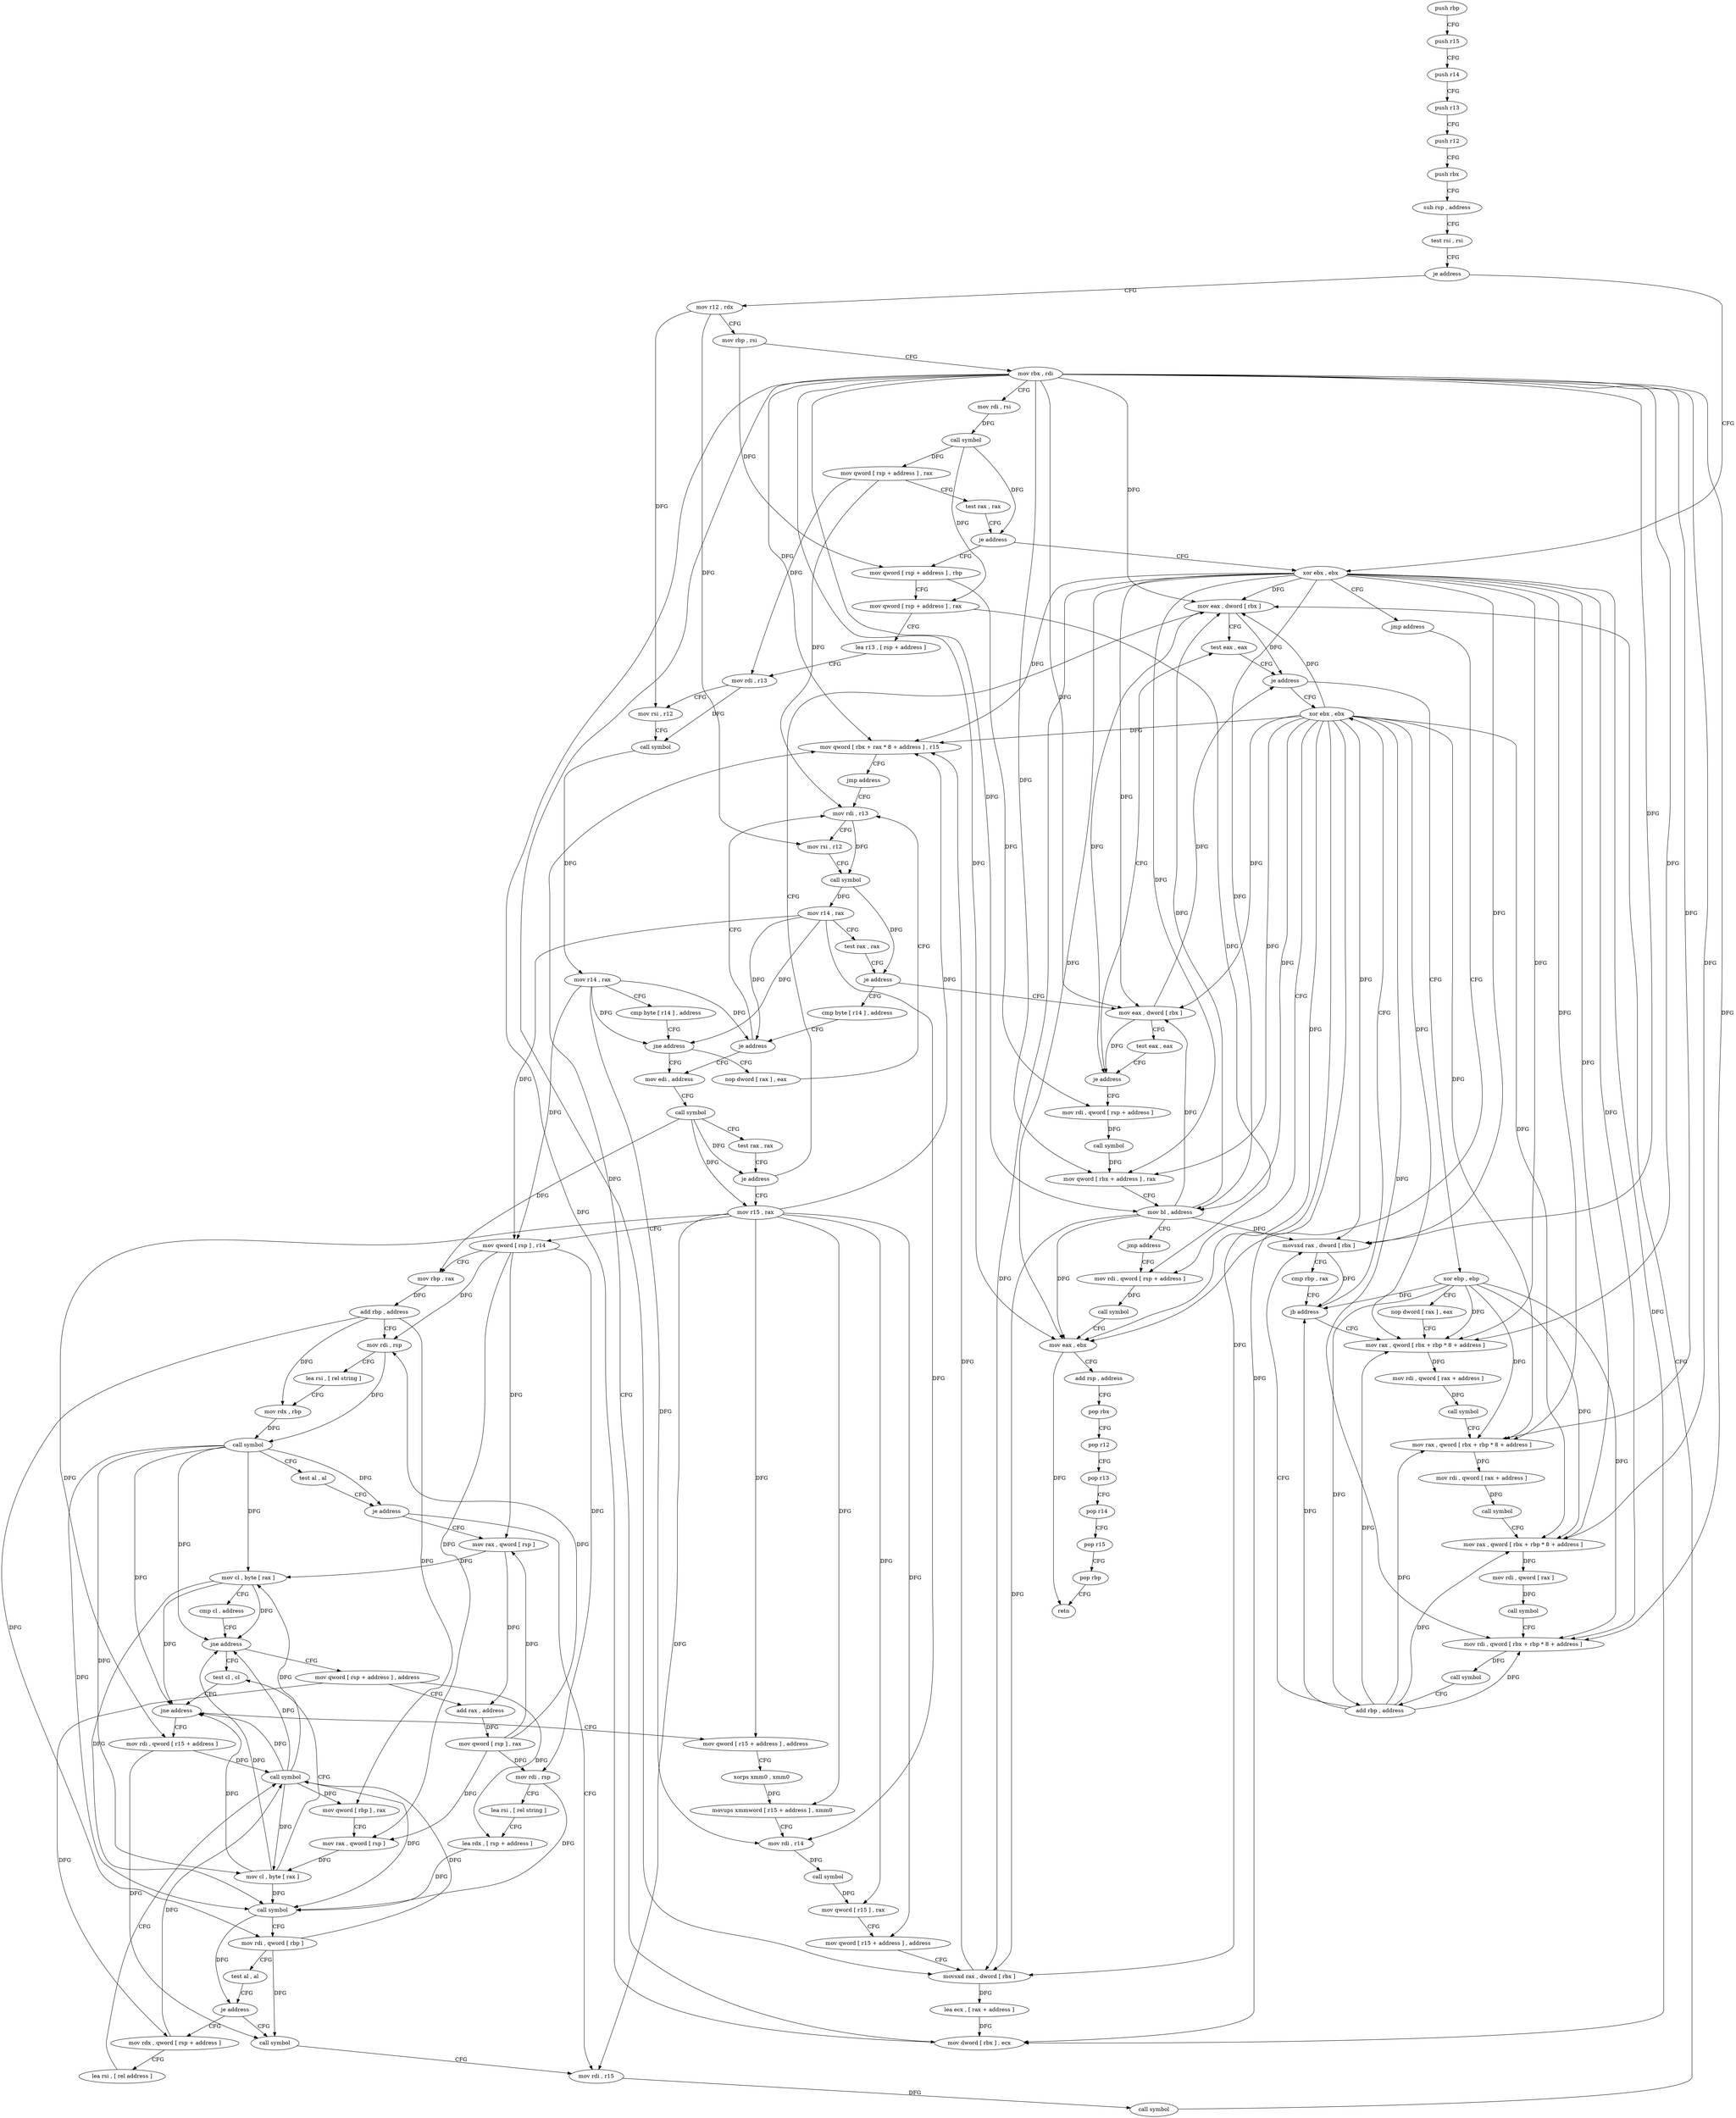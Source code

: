 digraph "func" {
"141936" [label = "push rbp" ]
"141937" [label = "push r15" ]
"141939" [label = "push r14" ]
"141941" [label = "push r13" ]
"141943" [label = "push r12" ]
"141945" [label = "push rbx" ]
"141946" [label = "sub rsp , address" ]
"141950" [label = "test rsi , rsi" ]
"141953" [label = "je address" ]
"142260" [label = "xor ebx , ebx" ]
"141959" [label = "mov r12 , rdx" ]
"142262" [label = "jmp address" ]
"142395" [label = "mov eax , ebx" ]
"141962" [label = "mov rbp , rsi" ]
"141965" [label = "mov rbx , rdi" ]
"141968" [label = "mov rdi , rsi" ]
"141971" [label = "call symbol" ]
"141976" [label = "mov qword [ rsp + address ] , rax" ]
"141981" [label = "test rax , rax" ]
"141984" [label = "je address" ]
"141990" [label = "mov qword [ rsp + address ] , rbp" ]
"142397" [label = "add rsp , address" ]
"142401" [label = "pop rbx" ]
"142402" [label = "pop r12" ]
"142404" [label = "pop r13" ]
"142406" [label = "pop r14" ]
"142408" [label = "pop r15" ]
"142410" [label = "pop rbp" ]
"142411" [label = "retn" ]
"141995" [label = "mov qword [ rsp + address ] , rax" ]
"142000" [label = "lea r13 , [ rsp + address ]" ]
"142005" [label = "mov rdi , r13" ]
"142008" [label = "mov rsi , r12" ]
"142011" [label = "call symbol" ]
"142016" [label = "mov r14 , rax" ]
"142019" [label = "cmp byte [ r14 ] , address" ]
"142023" [label = "jne address" ]
"142061" [label = "mov edi , address" ]
"142025" [label = "nop dword [ rax ] , eax" ]
"142066" [label = "call symbol" ]
"142071" [label = "test rax , rax" ]
"142074" [label = "je address" ]
"142308" [label = "mov eax , dword [ rbx ]" ]
"142080" [label = "mov r15 , rax" ]
"142032" [label = "mov rdi , r13" ]
"142310" [label = "test eax , eax" ]
"142083" [label = "mov qword [ rsp ] , r14" ]
"142087" [label = "mov rbp , rax" ]
"142090" [label = "add rbp , address" ]
"142094" [label = "mov rdi , rsp" ]
"142097" [label = "lea rsi , [ rel string ]" ]
"142104" [label = "mov rdx , rbp" ]
"142107" [label = "call symbol" ]
"142112" [label = "test al , al" ]
"142114" [label = "je address" ]
"142300" [label = "mov rdi , r15" ]
"142120" [label = "mov rax , qword [ rsp ]" ]
"142267" [label = "mov eax , dword [ rbx ]" ]
"142269" [label = "test eax , eax" ]
"142271" [label = "je address" ]
"142273" [label = "mov rdi , qword [ rsp + address ]" ]
"142055" [label = "cmp byte [ r14 ] , address" ]
"142059" [label = "je address" ]
"142383" [label = "xor ebx , ebx" ]
"142385" [label = "mov rdi , qword [ rsp + address ]" ]
"142314" [label = "xor ebp , ebp" ]
"142316" [label = "nop dword [ rax ] , eax" ]
"142320" [label = "mov rax , qword [ rbx + rbp * 8 + address ]" ]
"142303" [label = "call symbol" ]
"142124" [label = "mov cl , byte [ rax ]" ]
"142126" [label = "cmp cl , address" ]
"142129" [label = "jne address" ]
"142203" [label = "test cl , cl" ]
"142131" [label = "mov qword [ rsp + address ] , address" ]
"142312" [label = "je address" ]
"142278" [label = "call symbol" ]
"142283" [label = "mov qword [ rbx + address ] , rax" ]
"142287" [label = "mov bl , address" ]
"142289" [label = "jmp address" ]
"142035" [label = "mov rsi , r12" ]
"142038" [label = "call symbol" ]
"142043" [label = "mov r14 , rax" ]
"142046" [label = "test rax , rax" ]
"142049" [label = "je address" ]
"142325" [label = "mov rdi , qword [ rax + address ]" ]
"142329" [label = "call symbol" ]
"142334" [label = "mov rax , qword [ rbx + rbp * 8 + address ]" ]
"142339" [label = "mov rdi , qword [ rax + address ]" ]
"142343" [label = "call symbol" ]
"142348" [label = "mov rax , qword [ rbx + rbp * 8 + address ]" ]
"142353" [label = "mov rdi , qword [ rax ]" ]
"142356" [label = "call symbol" ]
"142361" [label = "mov rdi , qword [ rbx + rbp * 8 + address ]" ]
"142366" [label = "call symbol" ]
"142371" [label = "add rbp , address" ]
"142375" [label = "movsxd rax , dword [ rbx ]" ]
"142378" [label = "cmp rbp , rax" ]
"142381" [label = "jb address" ]
"142205" [label = "jne address" ]
"142291" [label = "mov rdi , qword [ r15 + address ]" ]
"142207" [label = "mov qword [ r15 + address ] , address" ]
"142140" [label = "add rax , address" ]
"142144" [label = "mov qword [ rsp ] , rax" ]
"142148" [label = "mov rdi , rsp" ]
"142151" [label = "lea rsi , [ rel string ]" ]
"142158" [label = "lea rdx , [ rsp + address ]" ]
"142163" [label = "call symbol" ]
"142168" [label = "mov rdi , qword [ rbp ]" ]
"142172" [label = "test al , al" ]
"142174" [label = "je address" ]
"142295" [label = "call symbol" ]
"142176" [label = "mov rdx , qword [ rsp + address ]" ]
"142390" [label = "call symbol" ]
"142215" [label = "xorps xmm0 , xmm0" ]
"142218" [label = "movups xmmword [ r15 + address ] , xmm0" ]
"142223" [label = "mov rdi , r14" ]
"142226" [label = "call symbol" ]
"142231" [label = "mov qword [ r15 ] , rax" ]
"142234" [label = "mov qword [ r15 + address ] , address" ]
"142242" [label = "movsxd rax , dword [ rbx ]" ]
"142245" [label = "lea ecx , [ rax + address ]" ]
"142248" [label = "mov dword [ rbx ] , ecx" ]
"142250" [label = "mov qword [ rbx + rax * 8 + address ] , r15" ]
"142255" [label = "jmp address" ]
"142181" [label = "lea rsi , [ rel address ]" ]
"142188" [label = "call symbol" ]
"142193" [label = "mov qword [ rbp ] , rax" ]
"142197" [label = "mov rax , qword [ rsp ]" ]
"142201" [label = "mov cl , byte [ rax ]" ]
"141936" -> "141937" [ label = "CFG" ]
"141937" -> "141939" [ label = "CFG" ]
"141939" -> "141941" [ label = "CFG" ]
"141941" -> "141943" [ label = "CFG" ]
"141943" -> "141945" [ label = "CFG" ]
"141945" -> "141946" [ label = "CFG" ]
"141946" -> "141950" [ label = "CFG" ]
"141950" -> "141953" [ label = "CFG" ]
"141953" -> "142260" [ label = "CFG" ]
"141953" -> "141959" [ label = "CFG" ]
"142260" -> "142262" [ label = "CFG" ]
"142260" -> "142395" [ label = "DFG" ]
"142260" -> "142308" [ label = "DFG" ]
"142260" -> "142267" [ label = "DFG" ]
"142260" -> "142283" [ label = "DFG" ]
"142260" -> "142287" [ label = "DFG" ]
"142260" -> "142320" [ label = "DFG" ]
"142260" -> "142334" [ label = "DFG" ]
"142260" -> "142348" [ label = "DFG" ]
"142260" -> "142361" [ label = "DFG" ]
"142260" -> "142375" [ label = "DFG" ]
"142260" -> "142242" [ label = "DFG" ]
"142260" -> "142248" [ label = "DFG" ]
"142260" -> "142250" [ label = "DFG" ]
"141959" -> "141962" [ label = "CFG" ]
"141959" -> "142008" [ label = "DFG" ]
"141959" -> "142035" [ label = "DFG" ]
"142262" -> "142395" [ label = "CFG" ]
"142395" -> "142397" [ label = "CFG" ]
"142395" -> "142411" [ label = "DFG" ]
"141962" -> "141965" [ label = "CFG" ]
"141962" -> "141990" [ label = "DFG" ]
"141965" -> "141968" [ label = "CFG" ]
"141965" -> "142395" [ label = "DFG" ]
"141965" -> "142308" [ label = "DFG" ]
"141965" -> "142267" [ label = "DFG" ]
"141965" -> "142283" [ label = "DFG" ]
"141965" -> "142287" [ label = "DFG" ]
"141965" -> "142320" [ label = "DFG" ]
"141965" -> "142334" [ label = "DFG" ]
"141965" -> "142348" [ label = "DFG" ]
"141965" -> "142361" [ label = "DFG" ]
"141965" -> "142375" [ label = "DFG" ]
"141965" -> "142242" [ label = "DFG" ]
"141965" -> "142248" [ label = "DFG" ]
"141965" -> "142250" [ label = "DFG" ]
"141968" -> "141971" [ label = "DFG" ]
"141971" -> "141976" [ label = "DFG" ]
"141971" -> "141984" [ label = "DFG" ]
"141971" -> "141995" [ label = "DFG" ]
"141976" -> "141981" [ label = "CFG" ]
"141976" -> "142005" [ label = "DFG" ]
"141976" -> "142032" [ label = "DFG" ]
"141981" -> "141984" [ label = "CFG" ]
"141984" -> "142260" [ label = "CFG" ]
"141984" -> "141990" [ label = "CFG" ]
"141990" -> "141995" [ label = "CFG" ]
"141990" -> "142273" [ label = "DFG" ]
"142397" -> "142401" [ label = "CFG" ]
"142401" -> "142402" [ label = "CFG" ]
"142402" -> "142404" [ label = "CFG" ]
"142404" -> "142406" [ label = "CFG" ]
"142406" -> "142408" [ label = "CFG" ]
"142408" -> "142410" [ label = "CFG" ]
"142410" -> "142411" [ label = "CFG" ]
"141995" -> "142000" [ label = "CFG" ]
"141995" -> "142385" [ label = "DFG" ]
"142000" -> "142005" [ label = "CFG" ]
"142005" -> "142008" [ label = "CFG" ]
"142005" -> "142011" [ label = "DFG" ]
"142008" -> "142011" [ label = "CFG" ]
"142011" -> "142016" [ label = "DFG" ]
"142016" -> "142019" [ label = "CFG" ]
"142016" -> "142023" [ label = "DFG" ]
"142016" -> "142083" [ label = "DFG" ]
"142016" -> "142059" [ label = "DFG" ]
"142016" -> "142223" [ label = "DFG" ]
"142019" -> "142023" [ label = "CFG" ]
"142023" -> "142061" [ label = "CFG" ]
"142023" -> "142025" [ label = "CFG" ]
"142061" -> "142066" [ label = "CFG" ]
"142025" -> "142032" [ label = "CFG" ]
"142066" -> "142071" [ label = "CFG" ]
"142066" -> "142074" [ label = "DFG" ]
"142066" -> "142080" [ label = "DFG" ]
"142066" -> "142087" [ label = "DFG" ]
"142071" -> "142074" [ label = "CFG" ]
"142074" -> "142308" [ label = "CFG" ]
"142074" -> "142080" [ label = "CFG" ]
"142308" -> "142310" [ label = "CFG" ]
"142308" -> "142312" [ label = "DFG" ]
"142308" -> "142271" [ label = "DFG" ]
"142080" -> "142083" [ label = "CFG" ]
"142080" -> "142300" [ label = "DFG" ]
"142080" -> "142291" [ label = "DFG" ]
"142080" -> "142207" [ label = "DFG" ]
"142080" -> "142218" [ label = "DFG" ]
"142080" -> "142231" [ label = "DFG" ]
"142080" -> "142234" [ label = "DFG" ]
"142080" -> "142250" [ label = "DFG" ]
"142032" -> "142035" [ label = "CFG" ]
"142032" -> "142038" [ label = "DFG" ]
"142310" -> "142312" [ label = "CFG" ]
"142083" -> "142087" [ label = "CFG" ]
"142083" -> "142120" [ label = "DFG" ]
"142083" -> "142197" [ label = "DFG" ]
"142083" -> "142094" [ label = "DFG" ]
"142083" -> "142148" [ label = "DFG" ]
"142087" -> "142090" [ label = "DFG" ]
"142090" -> "142094" [ label = "CFG" ]
"142090" -> "142104" [ label = "DFG" ]
"142090" -> "142168" [ label = "DFG" ]
"142090" -> "142193" [ label = "DFG" ]
"142094" -> "142097" [ label = "CFG" ]
"142094" -> "142107" [ label = "DFG" ]
"142097" -> "142104" [ label = "CFG" ]
"142104" -> "142107" [ label = "DFG" ]
"142107" -> "142112" [ label = "CFG" ]
"142107" -> "142114" [ label = "DFG" ]
"142107" -> "142124" [ label = "DFG" ]
"142107" -> "142129" [ label = "DFG" ]
"142107" -> "142205" [ label = "DFG" ]
"142107" -> "142163" [ label = "DFG" ]
"142107" -> "142201" [ label = "DFG" ]
"142112" -> "142114" [ label = "CFG" ]
"142114" -> "142300" [ label = "CFG" ]
"142114" -> "142120" [ label = "CFG" ]
"142300" -> "142303" [ label = "DFG" ]
"142120" -> "142124" [ label = "DFG" ]
"142120" -> "142140" [ label = "DFG" ]
"142267" -> "142269" [ label = "CFG" ]
"142267" -> "142312" [ label = "DFG" ]
"142267" -> "142271" [ label = "DFG" ]
"142269" -> "142271" [ label = "CFG" ]
"142271" -> "142310" [ label = "CFG" ]
"142271" -> "142273" [ label = "CFG" ]
"142273" -> "142278" [ label = "DFG" ]
"142055" -> "142059" [ label = "CFG" ]
"142059" -> "142032" [ label = "CFG" ]
"142059" -> "142061" [ label = "CFG" ]
"142383" -> "142385" [ label = "CFG" ]
"142383" -> "142395" [ label = "DFG" ]
"142383" -> "142308" [ label = "DFG" ]
"142383" -> "142267" [ label = "DFG" ]
"142383" -> "142283" [ label = "DFG" ]
"142383" -> "142287" [ label = "DFG" ]
"142383" -> "142320" [ label = "DFG" ]
"142383" -> "142334" [ label = "DFG" ]
"142383" -> "142348" [ label = "DFG" ]
"142383" -> "142361" [ label = "DFG" ]
"142383" -> "142375" [ label = "DFG" ]
"142383" -> "142242" [ label = "DFG" ]
"142383" -> "142248" [ label = "DFG" ]
"142383" -> "142250" [ label = "DFG" ]
"142385" -> "142390" [ label = "DFG" ]
"142314" -> "142316" [ label = "CFG" ]
"142314" -> "142320" [ label = "DFG" ]
"142314" -> "142334" [ label = "DFG" ]
"142314" -> "142348" [ label = "DFG" ]
"142314" -> "142361" [ label = "DFG" ]
"142314" -> "142371" [ label = "DFG" ]
"142314" -> "142381" [ label = "DFG" ]
"142316" -> "142320" [ label = "CFG" ]
"142320" -> "142325" [ label = "DFG" ]
"142303" -> "142308" [ label = "CFG" ]
"142124" -> "142126" [ label = "CFG" ]
"142124" -> "142129" [ label = "DFG" ]
"142124" -> "142205" [ label = "DFG" ]
"142124" -> "142163" [ label = "DFG" ]
"142126" -> "142129" [ label = "CFG" ]
"142129" -> "142203" [ label = "CFG" ]
"142129" -> "142131" [ label = "CFG" ]
"142203" -> "142205" [ label = "CFG" ]
"142131" -> "142140" [ label = "CFG" ]
"142131" -> "142176" [ label = "DFG" ]
"142131" -> "142158" [ label = "DFG" ]
"142312" -> "142383" [ label = "CFG" ]
"142312" -> "142314" [ label = "CFG" ]
"142278" -> "142283" [ label = "DFG" ]
"142283" -> "142287" [ label = "CFG" ]
"142287" -> "142289" [ label = "CFG" ]
"142287" -> "142395" [ label = "DFG" ]
"142287" -> "142308" [ label = "DFG" ]
"142287" -> "142267" [ label = "DFG" ]
"142287" -> "142375" [ label = "DFG" ]
"142287" -> "142242" [ label = "DFG" ]
"142289" -> "142385" [ label = "CFG" ]
"142035" -> "142038" [ label = "CFG" ]
"142038" -> "142043" [ label = "DFG" ]
"142038" -> "142049" [ label = "DFG" ]
"142043" -> "142046" [ label = "CFG" ]
"142043" -> "142023" [ label = "DFG" ]
"142043" -> "142083" [ label = "DFG" ]
"142043" -> "142059" [ label = "DFG" ]
"142043" -> "142223" [ label = "DFG" ]
"142046" -> "142049" [ label = "CFG" ]
"142049" -> "142267" [ label = "CFG" ]
"142049" -> "142055" [ label = "CFG" ]
"142325" -> "142329" [ label = "DFG" ]
"142329" -> "142334" [ label = "CFG" ]
"142334" -> "142339" [ label = "DFG" ]
"142339" -> "142343" [ label = "DFG" ]
"142343" -> "142348" [ label = "CFG" ]
"142348" -> "142353" [ label = "DFG" ]
"142353" -> "142356" [ label = "DFG" ]
"142356" -> "142361" [ label = "CFG" ]
"142361" -> "142366" [ label = "DFG" ]
"142366" -> "142371" [ label = "CFG" ]
"142371" -> "142375" [ label = "CFG" ]
"142371" -> "142320" [ label = "DFG" ]
"142371" -> "142334" [ label = "DFG" ]
"142371" -> "142348" [ label = "DFG" ]
"142371" -> "142361" [ label = "DFG" ]
"142371" -> "142381" [ label = "DFG" ]
"142375" -> "142378" [ label = "CFG" ]
"142375" -> "142381" [ label = "DFG" ]
"142378" -> "142381" [ label = "CFG" ]
"142381" -> "142320" [ label = "CFG" ]
"142381" -> "142383" [ label = "CFG" ]
"142205" -> "142291" [ label = "CFG" ]
"142205" -> "142207" [ label = "CFG" ]
"142291" -> "142295" [ label = "DFG" ]
"142291" -> "142188" [ label = "DFG" ]
"142207" -> "142215" [ label = "CFG" ]
"142140" -> "142144" [ label = "DFG" ]
"142144" -> "142148" [ label = "DFG" ]
"142144" -> "142094" [ label = "DFG" ]
"142144" -> "142120" [ label = "DFG" ]
"142144" -> "142197" [ label = "DFG" ]
"142148" -> "142151" [ label = "CFG" ]
"142148" -> "142163" [ label = "DFG" ]
"142151" -> "142158" [ label = "CFG" ]
"142158" -> "142163" [ label = "DFG" ]
"142163" -> "142168" [ label = "CFG" ]
"142163" -> "142174" [ label = "DFG" ]
"142168" -> "142172" [ label = "CFG" ]
"142168" -> "142295" [ label = "DFG" ]
"142168" -> "142188" [ label = "DFG" ]
"142172" -> "142174" [ label = "CFG" ]
"142174" -> "142295" [ label = "CFG" ]
"142174" -> "142176" [ label = "CFG" ]
"142295" -> "142300" [ label = "CFG" ]
"142176" -> "142181" [ label = "CFG" ]
"142176" -> "142188" [ label = "DFG" ]
"142390" -> "142395" [ label = "CFG" ]
"142215" -> "142218" [ label = "DFG" ]
"142218" -> "142223" [ label = "CFG" ]
"142223" -> "142226" [ label = "DFG" ]
"142226" -> "142231" [ label = "DFG" ]
"142231" -> "142234" [ label = "CFG" ]
"142234" -> "142242" [ label = "CFG" ]
"142242" -> "142245" [ label = "DFG" ]
"142242" -> "142250" [ label = "DFG" ]
"142245" -> "142248" [ label = "DFG" ]
"142248" -> "142250" [ label = "CFG" ]
"142250" -> "142255" [ label = "CFG" ]
"142255" -> "142032" [ label = "CFG" ]
"142181" -> "142188" [ label = "CFG" ]
"142188" -> "142193" [ label = "DFG" ]
"142188" -> "142129" [ label = "DFG" ]
"142188" -> "142205" [ label = "DFG" ]
"142188" -> "142163" [ label = "DFG" ]
"142188" -> "142124" [ label = "DFG" ]
"142188" -> "142201" [ label = "DFG" ]
"142193" -> "142197" [ label = "CFG" ]
"142197" -> "142201" [ label = "DFG" ]
"142201" -> "142203" [ label = "CFG" ]
"142201" -> "142129" [ label = "DFG" ]
"142201" -> "142205" [ label = "DFG" ]
"142201" -> "142163" [ label = "DFG" ]
}
